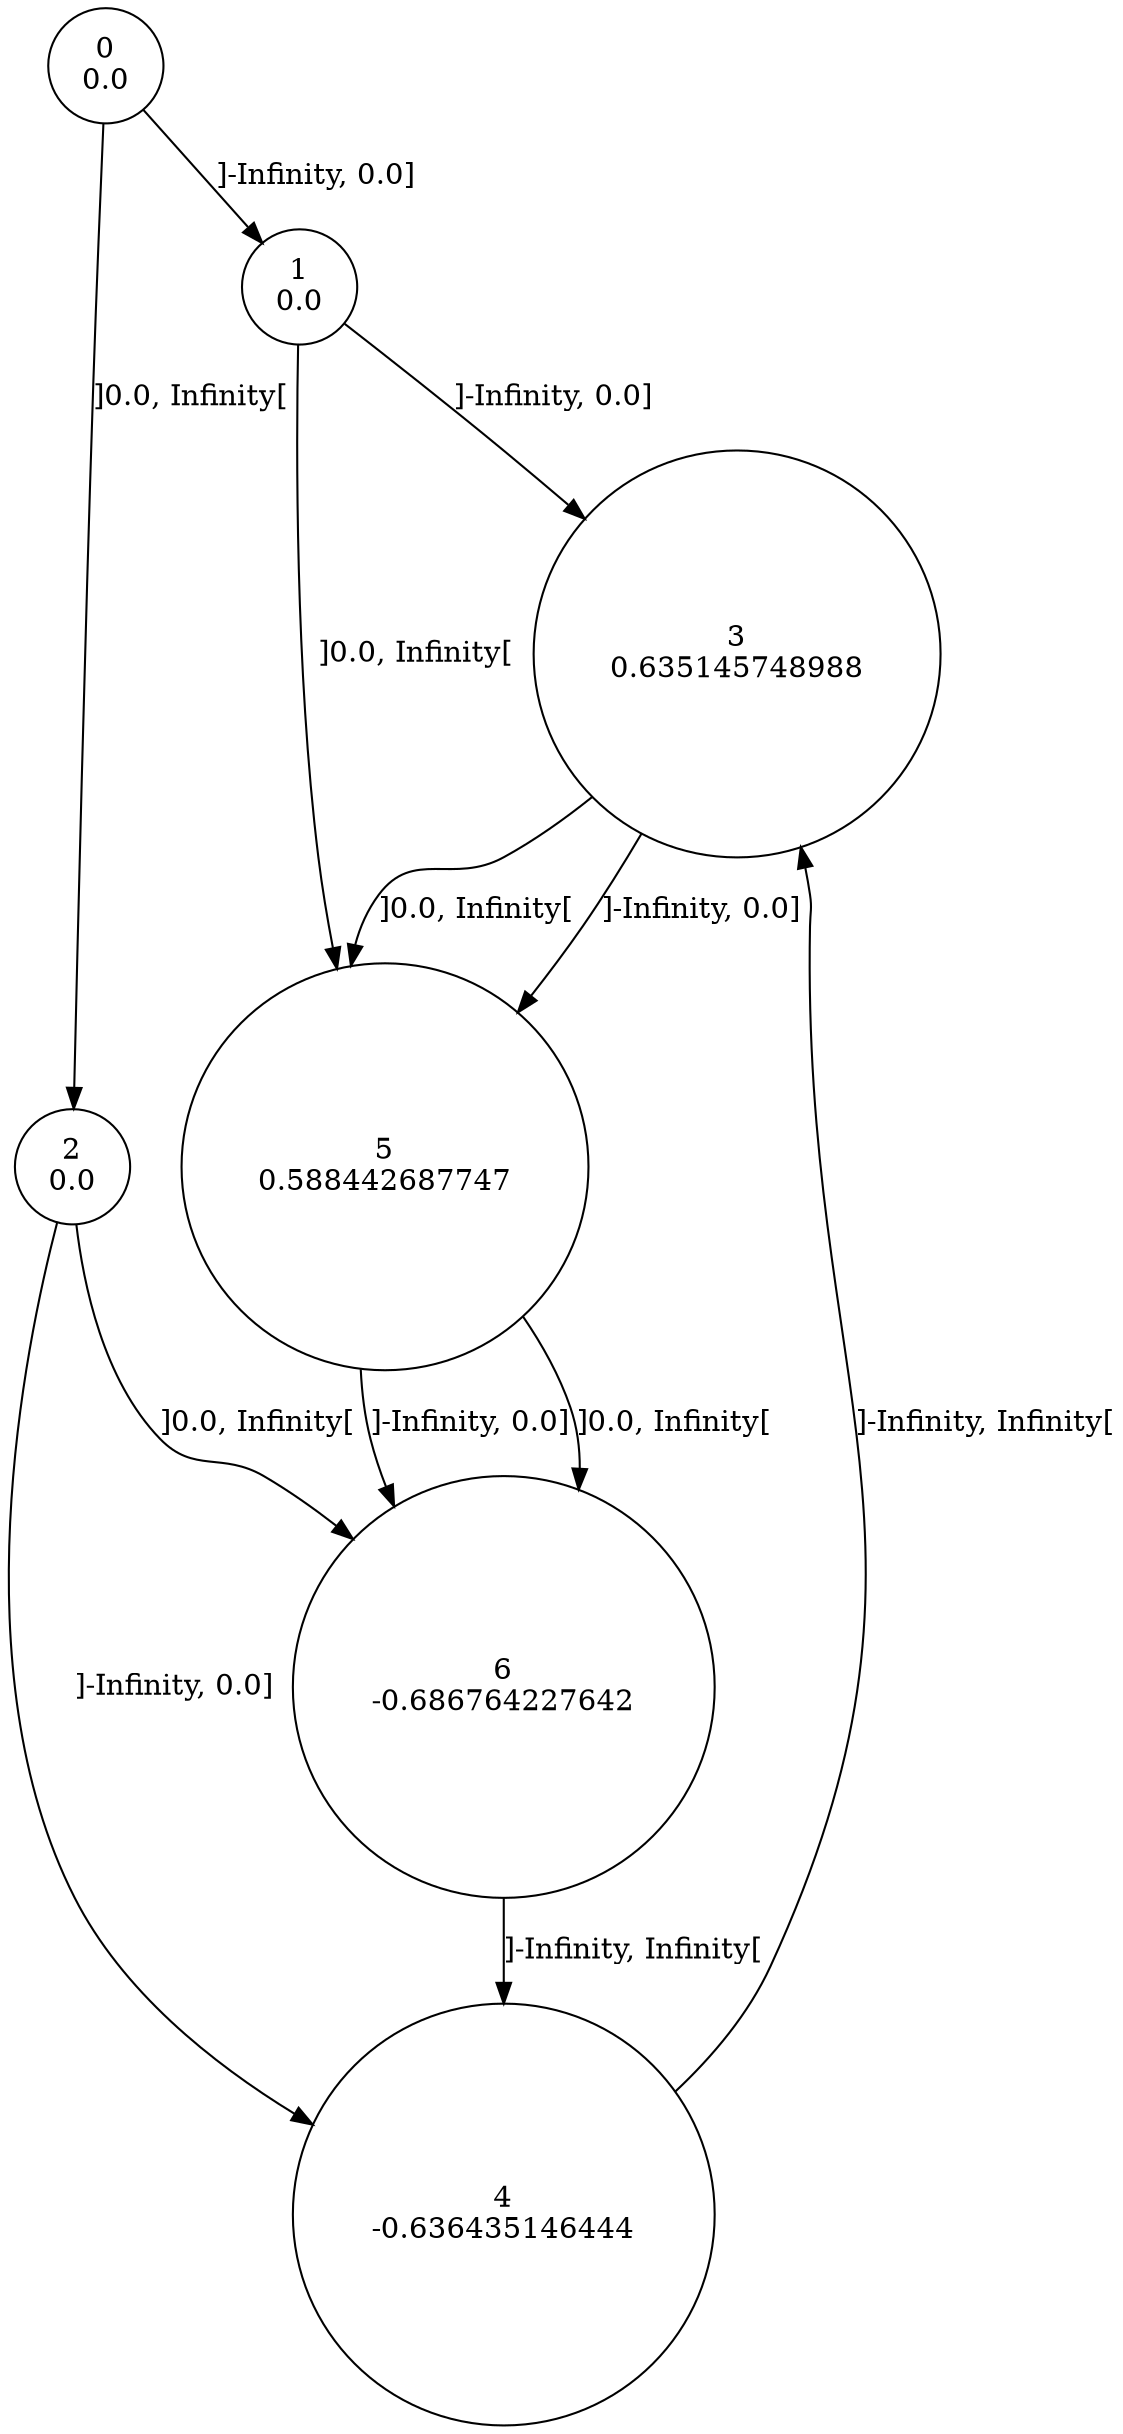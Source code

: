digraph a {
0 [shape=circle, label="0\n0.0"];
	0 -> 1 [label="]-Infinity, 0.0]"];
	0 -> 2 [label="]0.0, Infinity["];
1 [shape=circle, label="1\n0.0"];
	1 -> 3 [label="]-Infinity, 0.0]"];
	1 -> 5 [label="]0.0, Infinity["];
2 [shape=circle, label="2\n0.0"];
	2 -> 4 [label="]-Infinity, 0.0]"];
	2 -> 6 [label="]0.0, Infinity["];
3 [shape=circle, label="3\n0.635145748988"];
	3 -> 5 [label="]-Infinity, 0.0]"];
	3 -> 5 [label="]0.0, Infinity["];
4 [shape=circle, label="4\n-0.636435146444"];
	4 -> 3 [label="]-Infinity, Infinity["];
5 [shape=circle, label="5\n0.588442687747"];
	5 -> 6 [label="]-Infinity, 0.0]"];
	5 -> 6 [label="]0.0, Infinity["];
6 [shape=circle, label="6\n-0.686764227642"];
	6 -> 4 [label="]-Infinity, Infinity["];
}